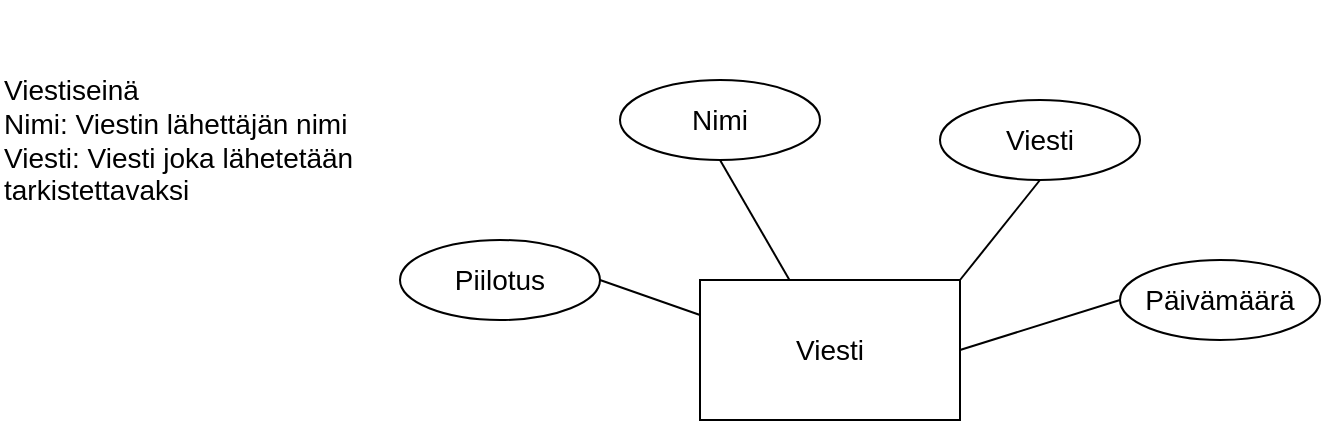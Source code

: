 <mxfile version="14.2.4" type="device"><diagram id="HAU9-dSOsHNrOXagniwi" name="Page-1"><mxGraphModel dx="1942" dy="1719" grid="1" gridSize="10" guides="1" tooltips="1" connect="1" arrows="1" fold="1" page="1" pageScale="1" pageWidth="413" pageHeight="583" math="0" shadow="0"><root><mxCell id="0"/><mxCell id="1" parent="0"/><mxCell id="mxghyDtjtZX9aUVs_suY-2" value="Viesti" style="whiteSpace=wrap;html=1;align=center;fontSize=14;" parent="1" vertex="1"><mxGeometry x="370" y="-420" width="130" height="70" as="geometry"/></mxCell><mxCell id="mxghyDtjtZX9aUVs_suY-6" style="rounded=0;orthogonalLoop=1;jettySize=auto;html=1;exitX=0.5;exitY=1;exitDx=0;exitDy=0;fontSize=14;startArrow=none;startFill=0;endArrow=none;endFill=0;" parent="1" source="mxghyDtjtZX9aUVs_suY-3" target="mxghyDtjtZX9aUVs_suY-2" edge="1"><mxGeometry relative="1" as="geometry"/></mxCell><mxCell id="mxghyDtjtZX9aUVs_suY-3" value="Nimi" style="ellipse;whiteSpace=wrap;html=1;align=center;fontSize=14;" parent="1" vertex="1"><mxGeometry x="330" y="-520" width="100" height="40" as="geometry"/></mxCell><mxCell id="mxghyDtjtZX9aUVs_suY-7" style="edgeStyle=none;rounded=0;orthogonalLoop=1;jettySize=auto;html=1;exitX=0.5;exitY=1;exitDx=0;exitDy=0;entryX=1;entryY=0;entryDx=0;entryDy=0;startArrow=none;startFill=0;endArrow=none;endFill=0;fontSize=14;" parent="1" source="mxghyDtjtZX9aUVs_suY-4" target="mxghyDtjtZX9aUVs_suY-2" edge="1"><mxGeometry relative="1" as="geometry"/></mxCell><mxCell id="mxghyDtjtZX9aUVs_suY-4" value="Viesti" style="ellipse;whiteSpace=wrap;html=1;align=center;fontSize=14;" parent="1" vertex="1"><mxGeometry x="490" y="-510" width="100" height="40" as="geometry"/></mxCell><mxCell id="mxghyDtjtZX9aUVs_suY-9" value="Viestiseinä&lt;br&gt;Nimi: Viestin lähettäjän nimi&lt;br&gt;Viesti: Viesti joka lähetetään tarkistettavaksi" style="text;html=1;strokeColor=none;fillColor=none;align=left;verticalAlign=middle;whiteSpace=wrap;rounded=0;fontSize=14;" parent="1" vertex="1"><mxGeometry x="20" y="-560" width="230" height="140" as="geometry"/></mxCell><mxCell id="1PfEGhgpfw7u316YURfX-2" style="rounded=0;orthogonalLoop=1;jettySize=auto;html=1;exitX=0;exitY=0.5;exitDx=0;exitDy=0;entryX=1;entryY=0.5;entryDx=0;entryDy=0;endArrow=none;endFill=0;" edge="1" parent="1" source="1PfEGhgpfw7u316YURfX-1" target="mxghyDtjtZX9aUVs_suY-2"><mxGeometry relative="1" as="geometry"/></mxCell><mxCell id="1PfEGhgpfw7u316YURfX-1" value="Päivämäärä" style="ellipse;whiteSpace=wrap;html=1;align=center;fontSize=14;" vertex="1" parent="1"><mxGeometry x="580" y="-430" width="100" height="40" as="geometry"/></mxCell><mxCell id="1PfEGhgpfw7u316YURfX-4" style="edgeStyle=none;rounded=0;orthogonalLoop=1;jettySize=auto;html=1;exitX=1;exitY=0.5;exitDx=0;exitDy=0;entryX=0;entryY=0.25;entryDx=0;entryDy=0;endArrow=none;endFill=0;" edge="1" parent="1" source="1PfEGhgpfw7u316YURfX-3" target="mxghyDtjtZX9aUVs_suY-2"><mxGeometry relative="1" as="geometry"/></mxCell><mxCell id="1PfEGhgpfw7u316YURfX-3" value="Piilotus" style="ellipse;whiteSpace=wrap;html=1;align=center;fontSize=14;" vertex="1" parent="1"><mxGeometry x="220" y="-440" width="100" height="40" as="geometry"/></mxCell></root></mxGraphModel></diagram></mxfile>